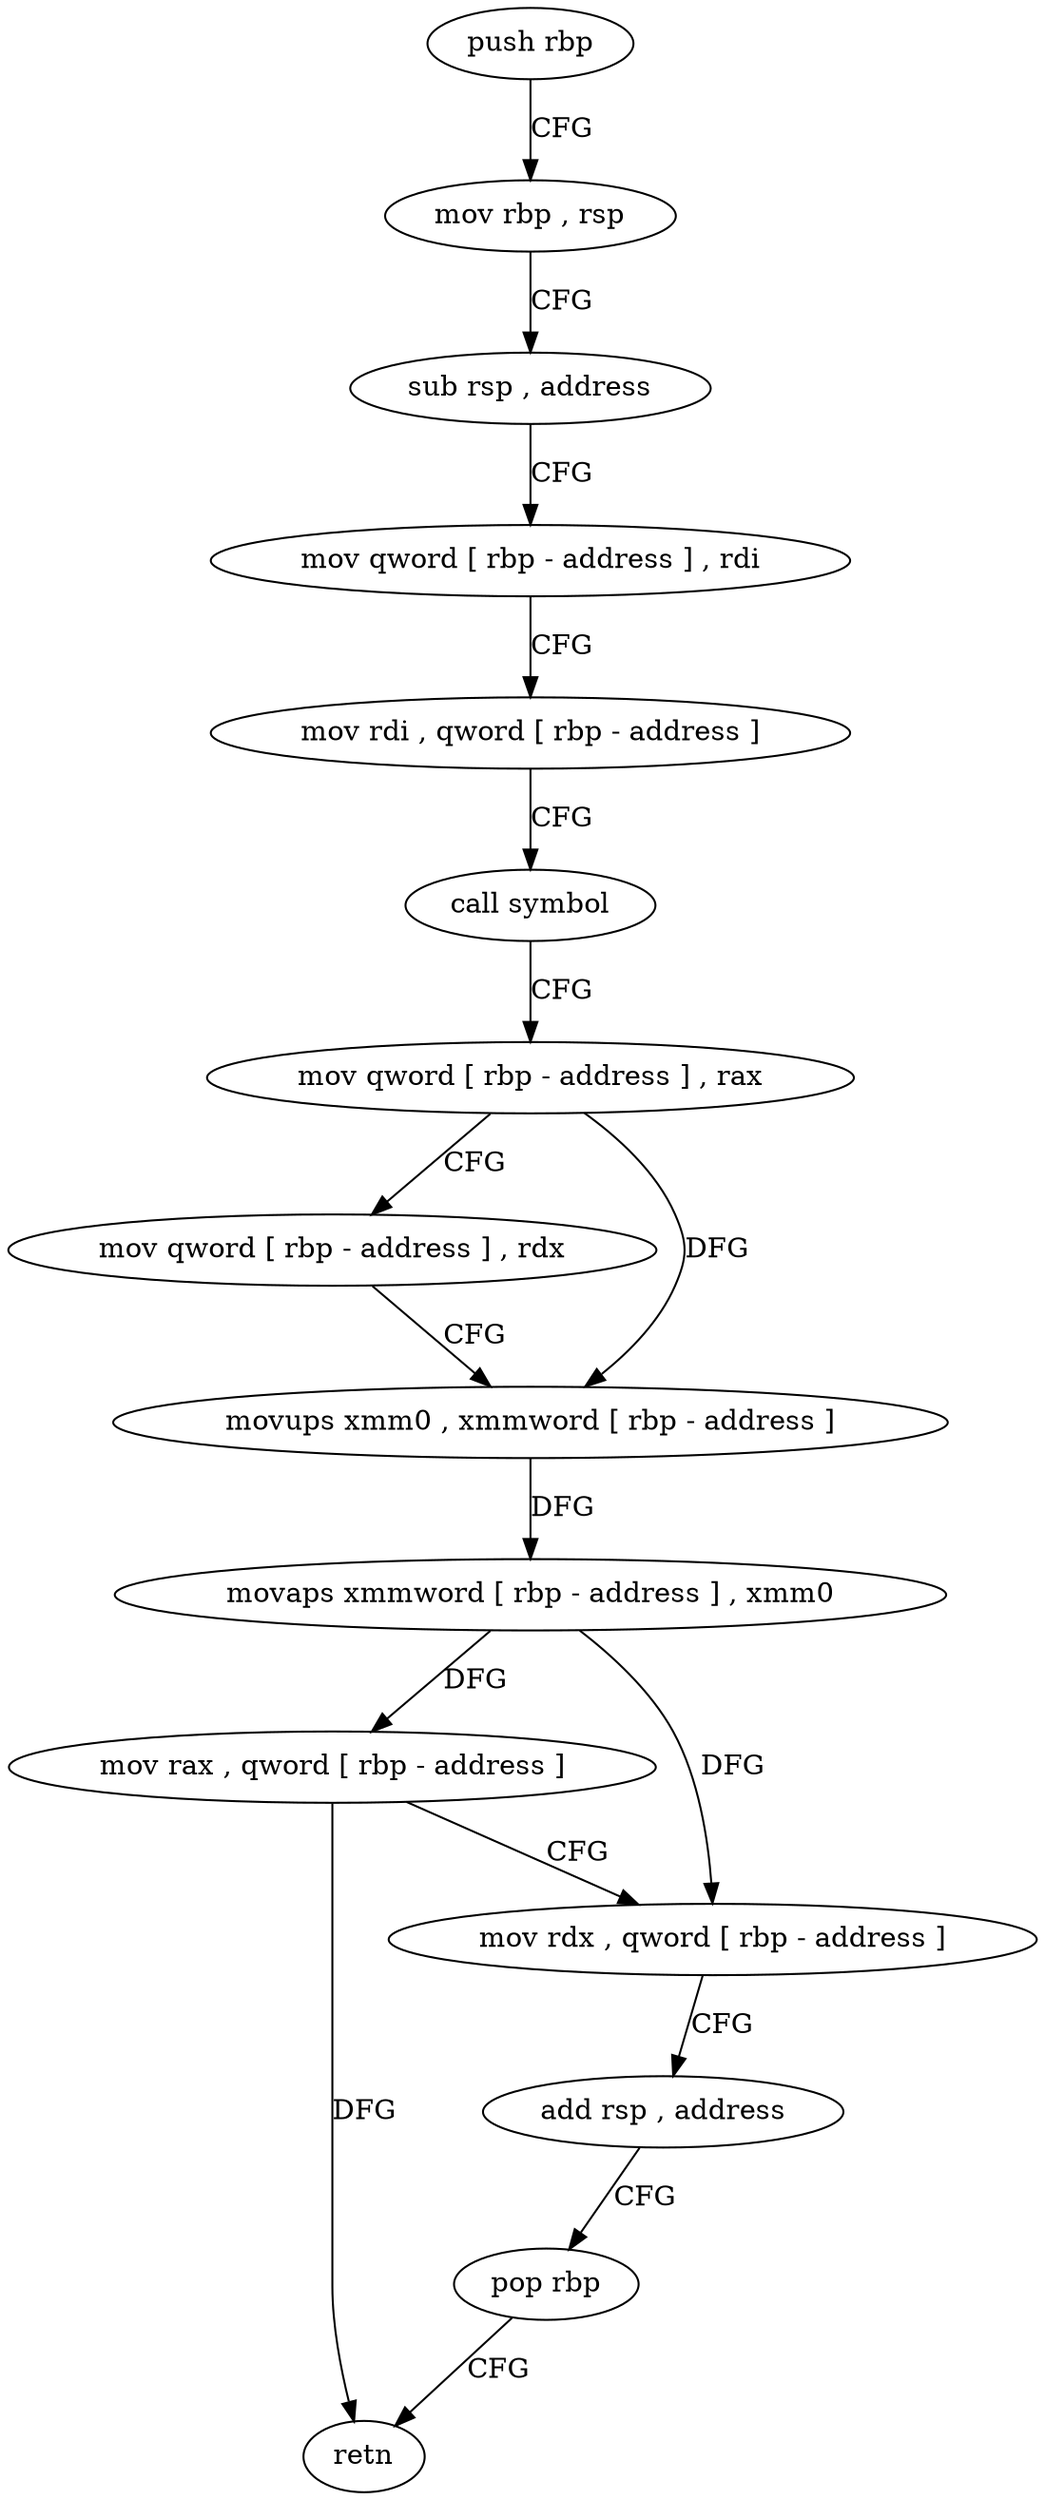 digraph "func" {
"4242304" [label = "push rbp" ]
"4242305" [label = "mov rbp , rsp" ]
"4242308" [label = "sub rsp , address" ]
"4242312" [label = "mov qword [ rbp - address ] , rdi" ]
"4242316" [label = "mov rdi , qword [ rbp - address ]" ]
"4242320" [label = "call symbol" ]
"4242325" [label = "mov qword [ rbp - address ] , rax" ]
"4242329" [label = "mov qword [ rbp - address ] , rdx" ]
"4242333" [label = "movups xmm0 , xmmword [ rbp - address ]" ]
"4242337" [label = "movaps xmmword [ rbp - address ] , xmm0" ]
"4242341" [label = "mov rax , qword [ rbp - address ]" ]
"4242345" [label = "mov rdx , qword [ rbp - address ]" ]
"4242349" [label = "add rsp , address" ]
"4242353" [label = "pop rbp" ]
"4242354" [label = "retn" ]
"4242304" -> "4242305" [ label = "CFG" ]
"4242305" -> "4242308" [ label = "CFG" ]
"4242308" -> "4242312" [ label = "CFG" ]
"4242312" -> "4242316" [ label = "CFG" ]
"4242316" -> "4242320" [ label = "CFG" ]
"4242320" -> "4242325" [ label = "CFG" ]
"4242325" -> "4242329" [ label = "CFG" ]
"4242325" -> "4242333" [ label = "DFG" ]
"4242329" -> "4242333" [ label = "CFG" ]
"4242333" -> "4242337" [ label = "DFG" ]
"4242337" -> "4242341" [ label = "DFG" ]
"4242337" -> "4242345" [ label = "DFG" ]
"4242341" -> "4242345" [ label = "CFG" ]
"4242341" -> "4242354" [ label = "DFG" ]
"4242345" -> "4242349" [ label = "CFG" ]
"4242349" -> "4242353" [ label = "CFG" ]
"4242353" -> "4242354" [ label = "CFG" ]
}
